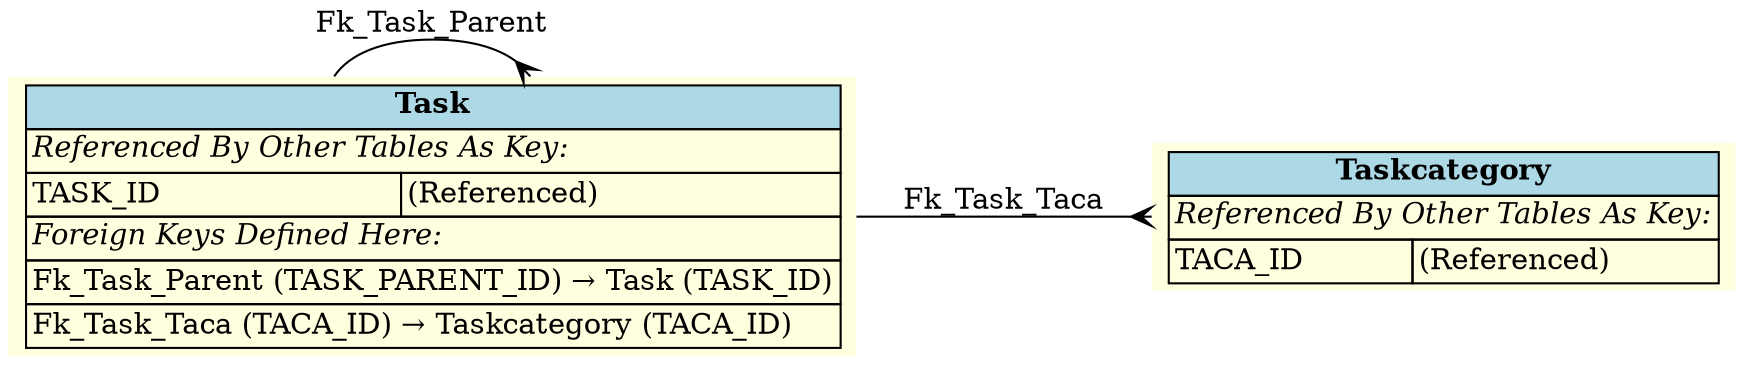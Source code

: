 digraph ERD {
  rankdir=LR;
  node [shape=plaintext, style=filled, fillcolor=lightyellow];
  edge [arrowhead=crow, arrowtail=none, dir=both, labelfontsize=10];

  "Task" [
    label=<
    <TABLE BORDER="0" CELLBORDER="1" CELLSPACING="0" BGCOLOR="lightyellow">
      <TR><TD COLSPAN="2" BGCOLOR="lightblue"><B>Task</B></TD></TR>
      <TR><TD COLSPAN="2" ALIGN="LEFT"><I>Referenced By Other Tables As Key:</I></TD></TR>
      <TR><TD ALIGN="LEFT">TASK_ID</TD><TD ALIGN="LEFT">(Referenced)</TD></TR>
      <TR><TD COLSPAN="2" ALIGN="LEFT"><I>Foreign Keys Defined Here:</I></TD></TR>
      <TR><TD ALIGN="LEFT" COLSPAN="2">Fk_Task_Parent (TASK_PARENT_ID) &rarr; Task (TASK_ID)</TD></TR>
      <TR><TD ALIGN="LEFT" COLSPAN="2">Fk_Task_Taca (TACA_ID) &rarr; Taskcategory (TACA_ID)</TD></TR>
    </TABLE>
    >
  ];

  "Taskcategory" [
    label=<
    <TABLE BORDER="0" CELLBORDER="1" CELLSPACING="0" BGCOLOR="lightyellow">
      <TR><TD COLSPAN="2" BGCOLOR="lightblue"><B>Taskcategory</B></TD></TR>
      <TR><TD COLSPAN="2" ALIGN="LEFT"><I>Referenced By Other Tables As Key:</I></TD></TR>
      <TR><TD ALIGN="LEFT">TACA_ID</TD><TD ALIGN="LEFT">(Referenced)</TD></TR>
    </TABLE>
    >
  ];

  "Task" -> "Task" [label=" Fk_Task_Parent "];
  "Task" -> "Taskcategory" [label=" Fk_Task_Taca "];
}
